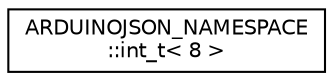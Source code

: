 digraph "Graphical Class Hierarchy"
{
 // LATEX_PDF_SIZE
  edge [fontname="Helvetica",fontsize="10",labelfontname="Helvetica",labelfontsize="10"];
  node [fontname="Helvetica",fontsize="10",shape=record];
  rankdir="LR";
  Node0 [label="ARDUINOJSON_NAMESPACE\l::int_t\< 8 \>",height=0.2,width=0.4,color="black", fillcolor="white", style="filled",URL="$structARDUINOJSON__NAMESPACE_1_1int__t_3_018_01_4.html",tooltip=" "];
}
